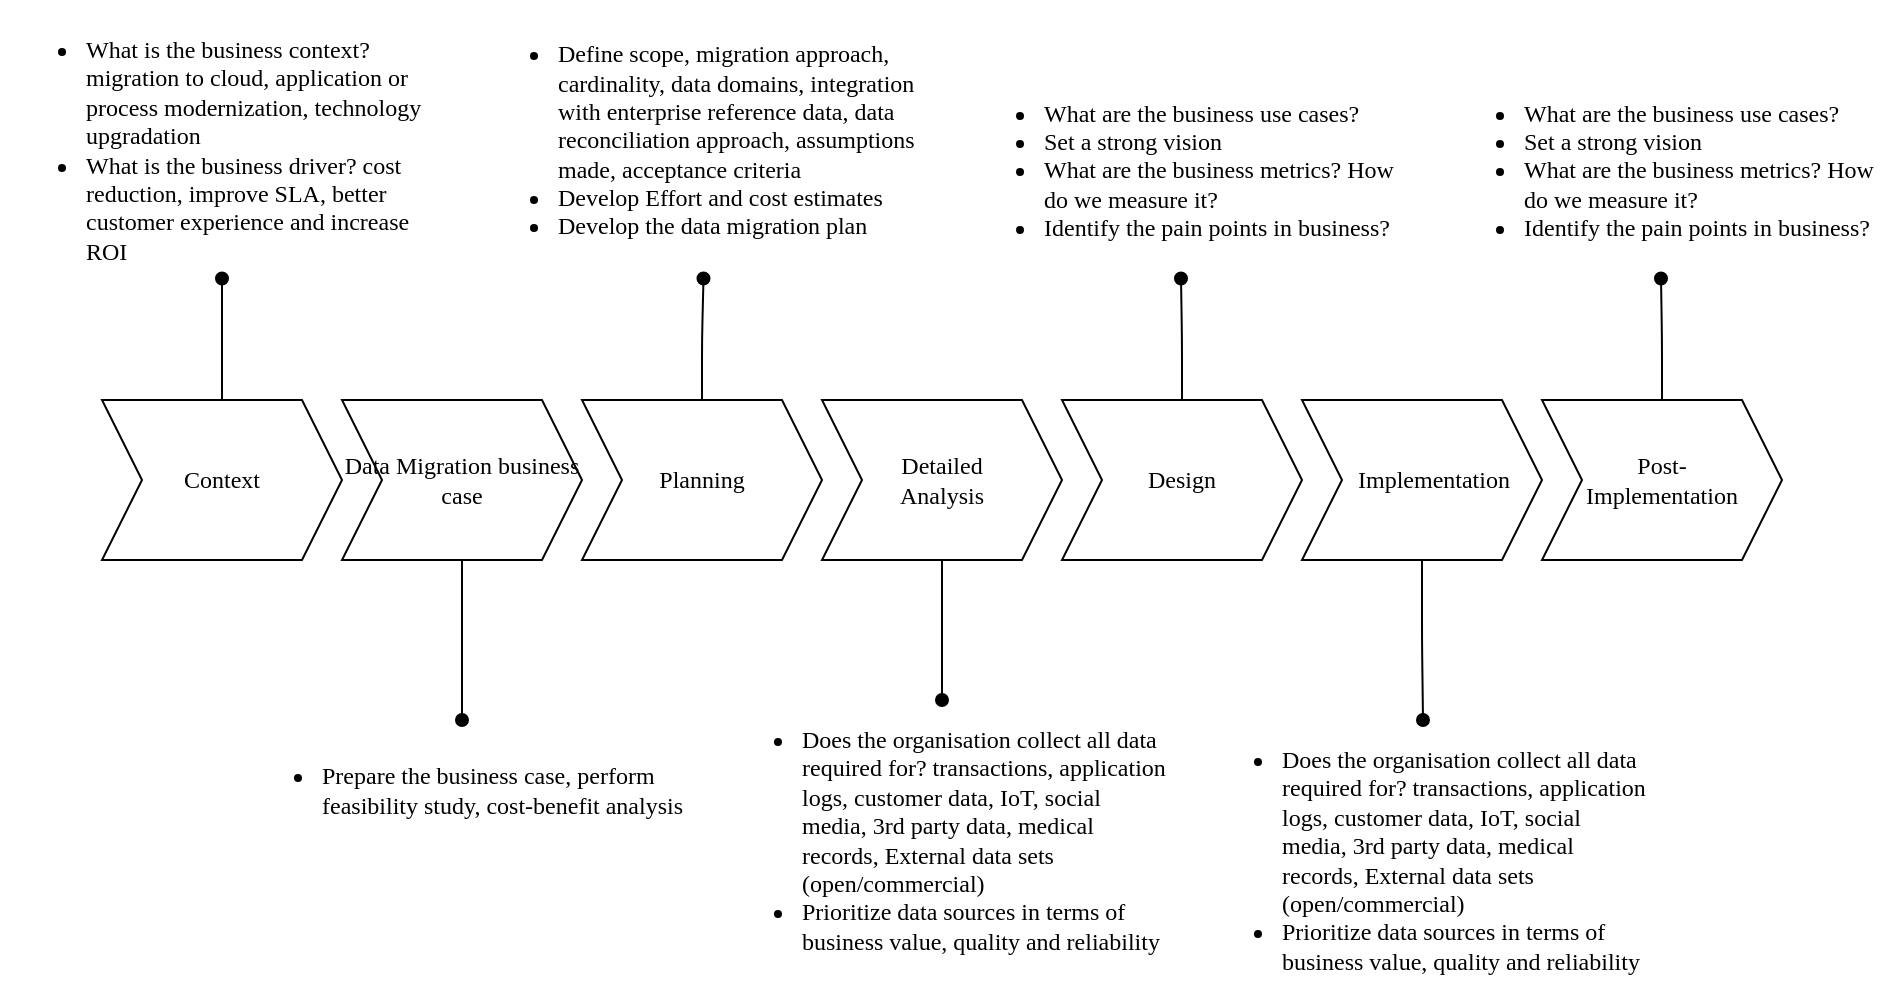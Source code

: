 <mxfile version="16.6.8" type="github">
  <diagram id="TNnfOFpaVKoH5bNG57tp" name="Page-1">
    <mxGraphModel dx="2006" dy="1770" grid="1" gridSize="10" guides="1" tooltips="1" connect="1" arrows="1" fold="1" page="1" pageScale="1" pageWidth="850" pageHeight="1100" math="0" shadow="0">
      <root>
        <mxCell id="0" />
        <mxCell id="1" parent="0" />
        <mxCell id="KtdAWQznxBgwJKkL_lew-1" value="Data Migration business case" style="shape=step;perimeter=stepPerimeter;whiteSpace=wrap;html=1;fixedSize=1;fontFamily=Tahoma;" vertex="1" parent="1">
          <mxGeometry x="160" y="120" width="120" height="80" as="geometry" />
        </mxCell>
        <mxCell id="KtdAWQznxBgwJKkL_lew-2" value="Planning" style="shape=step;perimeter=stepPerimeter;whiteSpace=wrap;html=1;fixedSize=1;fontFamily=Tahoma;" vertex="1" parent="1">
          <mxGeometry x="280" y="120" width="120" height="80" as="geometry" />
        </mxCell>
        <mxCell id="KtdAWQznxBgwJKkL_lew-3" value="Detailed &lt;br&gt;Analysis" style="shape=step;perimeter=stepPerimeter;whiteSpace=wrap;html=1;fixedSize=1;fontFamily=Tahoma;" vertex="1" parent="1">
          <mxGeometry x="400" y="120" width="120" height="80" as="geometry" />
        </mxCell>
        <mxCell id="KtdAWQznxBgwJKkL_lew-4" value="Design" style="shape=step;perimeter=stepPerimeter;whiteSpace=wrap;html=1;fixedSize=1;fontFamily=Tahoma;" vertex="1" parent="1">
          <mxGeometry x="520" y="120" width="120" height="80" as="geometry" />
        </mxCell>
        <mxCell id="KtdAWQznxBgwJKkL_lew-5" value="&amp;nbsp; &amp;nbsp; Implementation" style="shape=step;perimeter=stepPerimeter;whiteSpace=wrap;html=1;fixedSize=1;fontFamily=Tahoma;align=center;" vertex="1" parent="1">
          <mxGeometry x="640" y="120" width="120" height="80" as="geometry" />
        </mxCell>
        <mxCell id="KtdAWQznxBgwJKkL_lew-6" value="Post-&lt;br&gt;Implementation" style="shape=step;perimeter=stepPerimeter;whiteSpace=wrap;html=1;fixedSize=1;fontFamily=Tahoma;" vertex="1" parent="1">
          <mxGeometry x="760" y="120" width="120" height="80" as="geometry" />
        </mxCell>
        <mxCell id="KtdAWQznxBgwJKkL_lew-7" value="Context" style="shape=step;perimeter=stepPerimeter;whiteSpace=wrap;html=1;fixedSize=1;fontFamily=Tahoma;" vertex="1" parent="1">
          <mxGeometry x="40" y="120" width="120" height="80" as="geometry" />
        </mxCell>
        <mxCell id="KtdAWQznxBgwJKkL_lew-9" style="edgeStyle=orthogonalEdgeStyle;rounded=1;orthogonalLoop=1;jettySize=auto;html=1;fontFamily=Tahoma;endArrow=oval;endFill=1;" edge="1" parent="1" source="KtdAWQznxBgwJKkL_lew-7" target="KtdAWQznxBgwJKkL_lew-10">
          <mxGeometry relative="1" as="geometry">
            <mxPoint x="112.5" y="200" as="sourcePoint" />
            <mxPoint x="-29.5" y="70" as="targetPoint" />
          </mxGeometry>
        </mxCell>
        <mxCell id="KtdAWQznxBgwJKkL_lew-10" value="&lt;ul&gt;&lt;li&gt;What is the business context? migration to cloud, application or process modernization, technology upgradation&lt;/li&gt;&lt;li&gt;What is the business driver? cost reduction, improve SLA, better customer experience and increase ROI&lt;/li&gt;&lt;/ul&gt;" style="text;html=1;strokeColor=none;fillColor=none;align=left;verticalAlign=middle;whiteSpace=wrap;rounded=0;fontFamily=Tahoma;" vertex="1" parent="1">
          <mxGeometry x="-10.5" y="-70" width="221" height="129.25" as="geometry" />
        </mxCell>
        <mxCell id="KtdAWQznxBgwJKkL_lew-11" style="edgeStyle=orthogonalEdgeStyle;rounded=1;orthogonalLoop=1;jettySize=auto;html=1;fontFamily=Tahoma;endArrow=oval;endFill=1;" edge="1" parent="1" source="KtdAWQznxBgwJKkL_lew-1" target="KtdAWQznxBgwJKkL_lew-14">
          <mxGeometry relative="1" as="geometry" />
        </mxCell>
        <mxCell id="KtdAWQznxBgwJKkL_lew-14" value="&lt;ul&gt;&lt;li&gt;Prepare the business case, perform feasibility study, cost-benefit analysis&lt;/li&gt;&lt;/ul&gt;" style="text;html=1;strokeColor=none;fillColor=none;align=left;verticalAlign=middle;whiteSpace=wrap;rounded=0;fontFamily=Tahoma;" vertex="1" parent="1">
          <mxGeometry x="107.5" y="280" width="225" height="70" as="geometry" />
        </mxCell>
        <mxCell id="KtdAWQznxBgwJKkL_lew-15" style="edgeStyle=orthogonalEdgeStyle;rounded=1;orthogonalLoop=1;jettySize=auto;html=1;fontFamily=Tahoma;endArrow=oval;endFill=1;" edge="1" parent="1" target="KtdAWQznxBgwJKkL_lew-16" source="KtdAWQznxBgwJKkL_lew-2">
          <mxGeometry relative="1" as="geometry">
            <mxPoint x="340" y="120" as="sourcePoint" />
            <mxPoint x="210.5" y="70" as="targetPoint" />
          </mxGeometry>
        </mxCell>
        <mxCell id="KtdAWQznxBgwJKkL_lew-16" value="&lt;ul&gt;&lt;li&gt;Define scope, migration approach, cardinality, data domains, integration with enterprise reference data, data reconciliation approach, assumptions made, acceptance criteria&lt;/li&gt;&lt;li&gt;Develop Effort and cost estimates&lt;/li&gt;&lt;li&gt;Develop the data migration plan&lt;/li&gt;&lt;/ul&gt;" style="text;html=1;strokeColor=none;fillColor=none;align=left;verticalAlign=middle;whiteSpace=wrap;rounded=0;fontFamily=Tahoma;" vertex="1" parent="1">
          <mxGeometry x="225.5" y="-80" width="230.5" height="139.25" as="geometry" />
        </mxCell>
        <mxCell id="KtdAWQznxBgwJKkL_lew-17" style="edgeStyle=orthogonalEdgeStyle;rounded=1;orthogonalLoop=1;jettySize=auto;html=1;fontFamily=Tahoma;endArrow=oval;endFill=1;" edge="1" parent="1" target="KtdAWQznxBgwJKkL_lew-18" source="KtdAWQznxBgwJKkL_lew-4">
          <mxGeometry relative="1" as="geometry">
            <mxPoint x="570.5" y="120" as="sourcePoint" />
            <mxPoint x="441" y="70" as="targetPoint" />
          </mxGeometry>
        </mxCell>
        <mxCell id="KtdAWQznxBgwJKkL_lew-18" value="&lt;ul&gt;&lt;li&gt;What are the business use cases?&lt;/li&gt;&lt;li&gt;Set a strong vision&lt;/li&gt;&lt;li&gt;What are the business metrics? How do we measure it?&lt;/li&gt;&lt;li&gt;Identify the pain points in business?&lt;/li&gt;&lt;/ul&gt;" style="text;html=1;strokeColor=none;fillColor=none;align=left;verticalAlign=middle;whiteSpace=wrap;rounded=0;fontFamily=Tahoma;" vertex="1" parent="1">
          <mxGeometry x="469" y="-50" width="221" height="109.25" as="geometry" />
        </mxCell>
        <mxCell id="KtdAWQznxBgwJKkL_lew-19" style="edgeStyle=orthogonalEdgeStyle;rounded=1;orthogonalLoop=1;jettySize=auto;html=1;fontFamily=Tahoma;endArrow=oval;endFill=1;" edge="1" parent="1" target="KtdAWQznxBgwJKkL_lew-20" source="KtdAWQznxBgwJKkL_lew-6">
          <mxGeometry relative="1" as="geometry">
            <mxPoint x="810.5" y="120" as="sourcePoint" />
            <mxPoint x="681" y="70" as="targetPoint" />
          </mxGeometry>
        </mxCell>
        <mxCell id="KtdAWQznxBgwJKkL_lew-20" value="&lt;ul&gt;&lt;li&gt;What are the business use cases?&lt;/li&gt;&lt;li&gt;Set a strong vision&lt;/li&gt;&lt;li&gt;What are the business metrics? How do we measure it?&lt;/li&gt;&lt;li&gt;Identify the pain points in business?&lt;/li&gt;&lt;/ul&gt;" style="text;html=1;strokeColor=none;fillColor=none;align=left;verticalAlign=middle;whiteSpace=wrap;rounded=0;fontFamily=Tahoma;" vertex="1" parent="1">
          <mxGeometry x="709" y="-50" width="221" height="109.25" as="geometry" />
        </mxCell>
        <mxCell id="KtdAWQznxBgwJKkL_lew-21" style="edgeStyle=orthogonalEdgeStyle;rounded=1;orthogonalLoop=1;jettySize=auto;html=1;fontFamily=Tahoma;endArrow=oval;endFill=1;" edge="1" parent="1" target="KtdAWQznxBgwJKkL_lew-22" source="KtdAWQznxBgwJKkL_lew-3">
          <mxGeometry relative="1" as="geometry">
            <mxPoint x="230" y="210" as="sourcePoint" />
          </mxGeometry>
        </mxCell>
        <mxCell id="KtdAWQznxBgwJKkL_lew-22" value="&lt;ul&gt;&lt;li&gt;Does the organisation collect all data required for? transactions, application logs, customer data, IoT, social media, 3rd party data, medical records, External data sets (open/commercial)&lt;/li&gt;&lt;li&gt;Prioritize data sources in terms of business value, quality and reliability&lt;/li&gt;&lt;/ul&gt;" style="text;html=1;strokeColor=none;fillColor=none;align=left;verticalAlign=middle;whiteSpace=wrap;rounded=0;fontFamily=Tahoma;" vertex="1" parent="1">
          <mxGeometry x="347.5" y="270" width="225" height="140" as="geometry" />
        </mxCell>
        <mxCell id="KtdAWQznxBgwJKkL_lew-23" style="edgeStyle=orthogonalEdgeStyle;rounded=1;orthogonalLoop=1;jettySize=auto;html=1;fontFamily=Tahoma;endArrow=oval;endFill=1;" edge="1" parent="1" target="KtdAWQznxBgwJKkL_lew-24" source="KtdAWQznxBgwJKkL_lew-5">
          <mxGeometry relative="1" as="geometry">
            <mxPoint x="712.5" y="200" as="sourcePoint" />
          </mxGeometry>
        </mxCell>
        <mxCell id="KtdAWQznxBgwJKkL_lew-24" value="&lt;ul&gt;&lt;li&gt;Does the organisation collect all data required for? transactions, application logs, customer data, IoT, social media, 3rd party data, medical records, External data sets (open/commercial)&lt;/li&gt;&lt;li&gt;Prioritize data sources in terms of business value, quality and reliability&lt;/li&gt;&lt;/ul&gt;" style="text;html=1;strokeColor=none;fillColor=none;align=left;verticalAlign=middle;whiteSpace=wrap;rounded=0;fontFamily=Tahoma;" vertex="1" parent="1">
          <mxGeometry x="588" y="280" width="225" height="140" as="geometry" />
        </mxCell>
      </root>
    </mxGraphModel>
  </diagram>
</mxfile>
